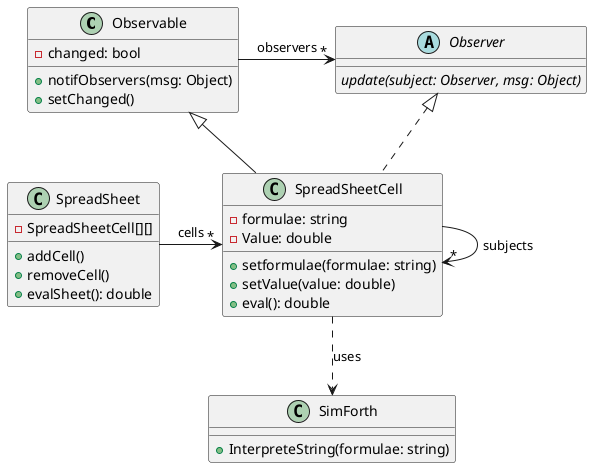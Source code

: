 @startuml

class Observable {
-changed: bool
+notifObservers(msg: Object)
+setChanged()
}

abstract class Observer {
{abstract} update(subject: Observer, msg: Object)
}

Observable -> "*" Observer : observers

class SpreadSheetCell {
-formulae: string
-Value: double
+setformulae(formulae: string)
+setValue(value: double)
+eval(): double
}

Observable <|-- SpreadSheetCell
Observer <|.. SpreadSheetCell
SpreadSheetCell --> "*" SpreadSheetCell : subjects

class SpreadSheet {
-SpreadSheetCell[][]
+addCell()
+removeCell()
+evalSheet(): double
}

class SimForth {
+InterpreteString(formulae: string)
}

' SimTaDyn -> "*" SimMap
' SimMap -> "1" SpreadSheet
SpreadSheet -> "*" SpreadSheetCell : cells
SpreadSheetCell ..> SimForth : "uses"

@enduml
